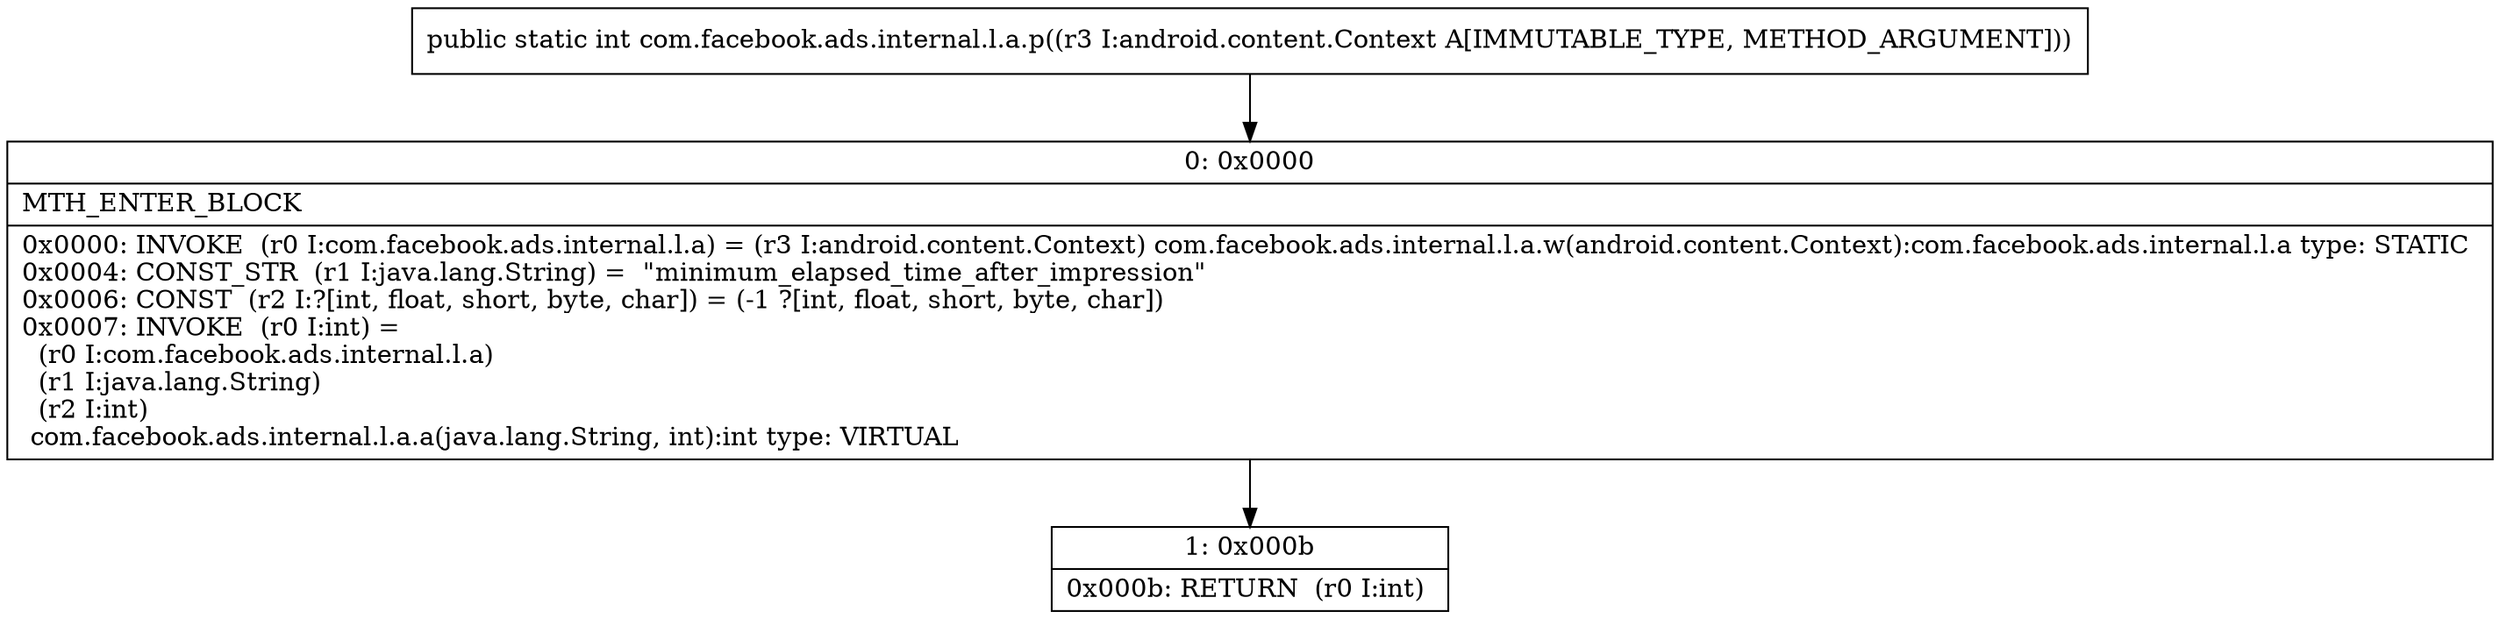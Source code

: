 digraph "CFG forcom.facebook.ads.internal.l.a.p(Landroid\/content\/Context;)I" {
Node_0 [shape=record,label="{0\:\ 0x0000|MTH_ENTER_BLOCK\l|0x0000: INVOKE  (r0 I:com.facebook.ads.internal.l.a) = (r3 I:android.content.Context) com.facebook.ads.internal.l.a.w(android.content.Context):com.facebook.ads.internal.l.a type: STATIC \l0x0004: CONST_STR  (r1 I:java.lang.String) =  \"minimum_elapsed_time_after_impression\" \l0x0006: CONST  (r2 I:?[int, float, short, byte, char]) = (\-1 ?[int, float, short, byte, char]) \l0x0007: INVOKE  (r0 I:int) = \l  (r0 I:com.facebook.ads.internal.l.a)\l  (r1 I:java.lang.String)\l  (r2 I:int)\l com.facebook.ads.internal.l.a.a(java.lang.String, int):int type: VIRTUAL \l}"];
Node_1 [shape=record,label="{1\:\ 0x000b|0x000b: RETURN  (r0 I:int) \l}"];
MethodNode[shape=record,label="{public static int com.facebook.ads.internal.l.a.p((r3 I:android.content.Context A[IMMUTABLE_TYPE, METHOD_ARGUMENT])) }"];
MethodNode -> Node_0;
Node_0 -> Node_1;
}

